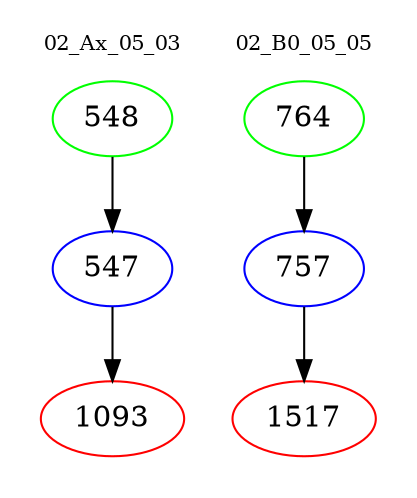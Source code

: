 digraph{
subgraph cluster_0 {
color = white
label = "02_Ax_05_03";
fontsize=10;
T0_548 [label="548", color="green"]
T0_548 -> T0_547 [color="black"]
T0_547 [label="547", color="blue"]
T0_547 -> T0_1093 [color="black"]
T0_1093 [label="1093", color="red"]
}
subgraph cluster_1 {
color = white
label = "02_B0_05_05";
fontsize=10;
T1_764 [label="764", color="green"]
T1_764 -> T1_757 [color="black"]
T1_757 [label="757", color="blue"]
T1_757 -> T1_1517 [color="black"]
T1_1517 [label="1517", color="red"]
}
}
